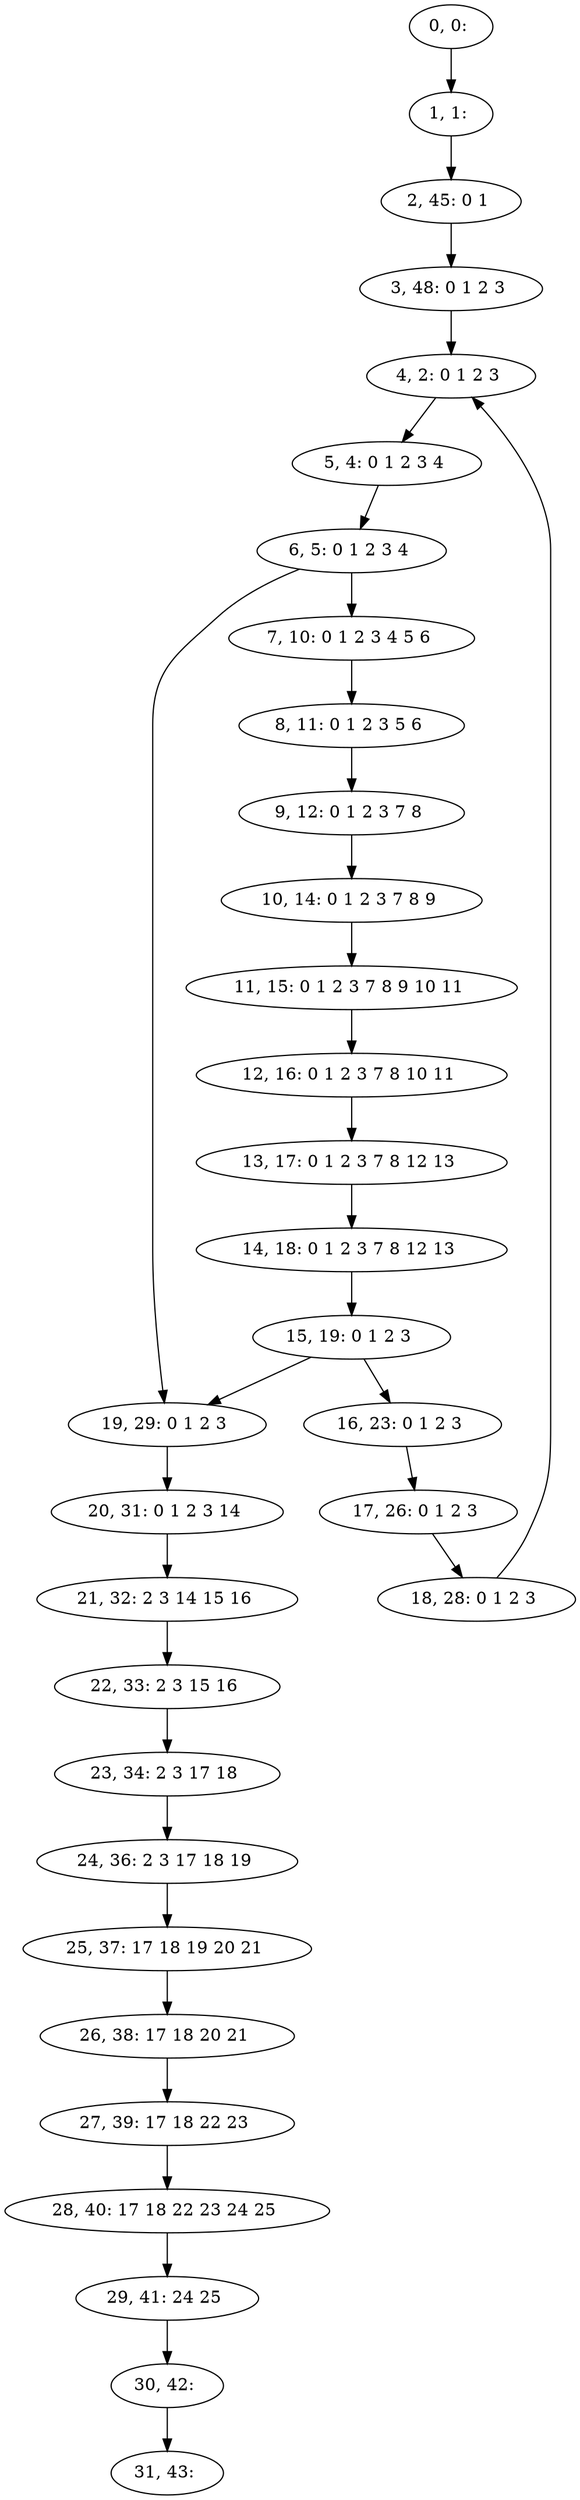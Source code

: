 digraph G {
0[label="0, 0: "];
1[label="1, 1: "];
2[label="2, 45: 0 1 "];
3[label="3, 48: 0 1 2 3 "];
4[label="4, 2: 0 1 2 3 "];
5[label="5, 4: 0 1 2 3 4 "];
6[label="6, 5: 0 1 2 3 4 "];
7[label="7, 10: 0 1 2 3 4 5 6 "];
8[label="8, 11: 0 1 2 3 5 6 "];
9[label="9, 12: 0 1 2 3 7 8 "];
10[label="10, 14: 0 1 2 3 7 8 9 "];
11[label="11, 15: 0 1 2 3 7 8 9 10 11 "];
12[label="12, 16: 0 1 2 3 7 8 10 11 "];
13[label="13, 17: 0 1 2 3 7 8 12 13 "];
14[label="14, 18: 0 1 2 3 7 8 12 13 "];
15[label="15, 19: 0 1 2 3 "];
16[label="16, 23: 0 1 2 3 "];
17[label="17, 26: 0 1 2 3 "];
18[label="18, 28: 0 1 2 3 "];
19[label="19, 29: 0 1 2 3 "];
20[label="20, 31: 0 1 2 3 14 "];
21[label="21, 32: 2 3 14 15 16 "];
22[label="22, 33: 2 3 15 16 "];
23[label="23, 34: 2 3 17 18 "];
24[label="24, 36: 2 3 17 18 19 "];
25[label="25, 37: 17 18 19 20 21 "];
26[label="26, 38: 17 18 20 21 "];
27[label="27, 39: 17 18 22 23 "];
28[label="28, 40: 17 18 22 23 24 25 "];
29[label="29, 41: 24 25 "];
30[label="30, 42: "];
31[label="31, 43: "];
0->1 ;
1->2 ;
2->3 ;
3->4 ;
4->5 ;
5->6 ;
6->7 ;
6->19 ;
7->8 ;
8->9 ;
9->10 ;
10->11 ;
11->12 ;
12->13 ;
13->14 ;
14->15 ;
15->16 ;
15->19 ;
16->17 ;
17->18 ;
18->4 ;
19->20 ;
20->21 ;
21->22 ;
22->23 ;
23->24 ;
24->25 ;
25->26 ;
26->27 ;
27->28 ;
28->29 ;
29->30 ;
30->31 ;
}
